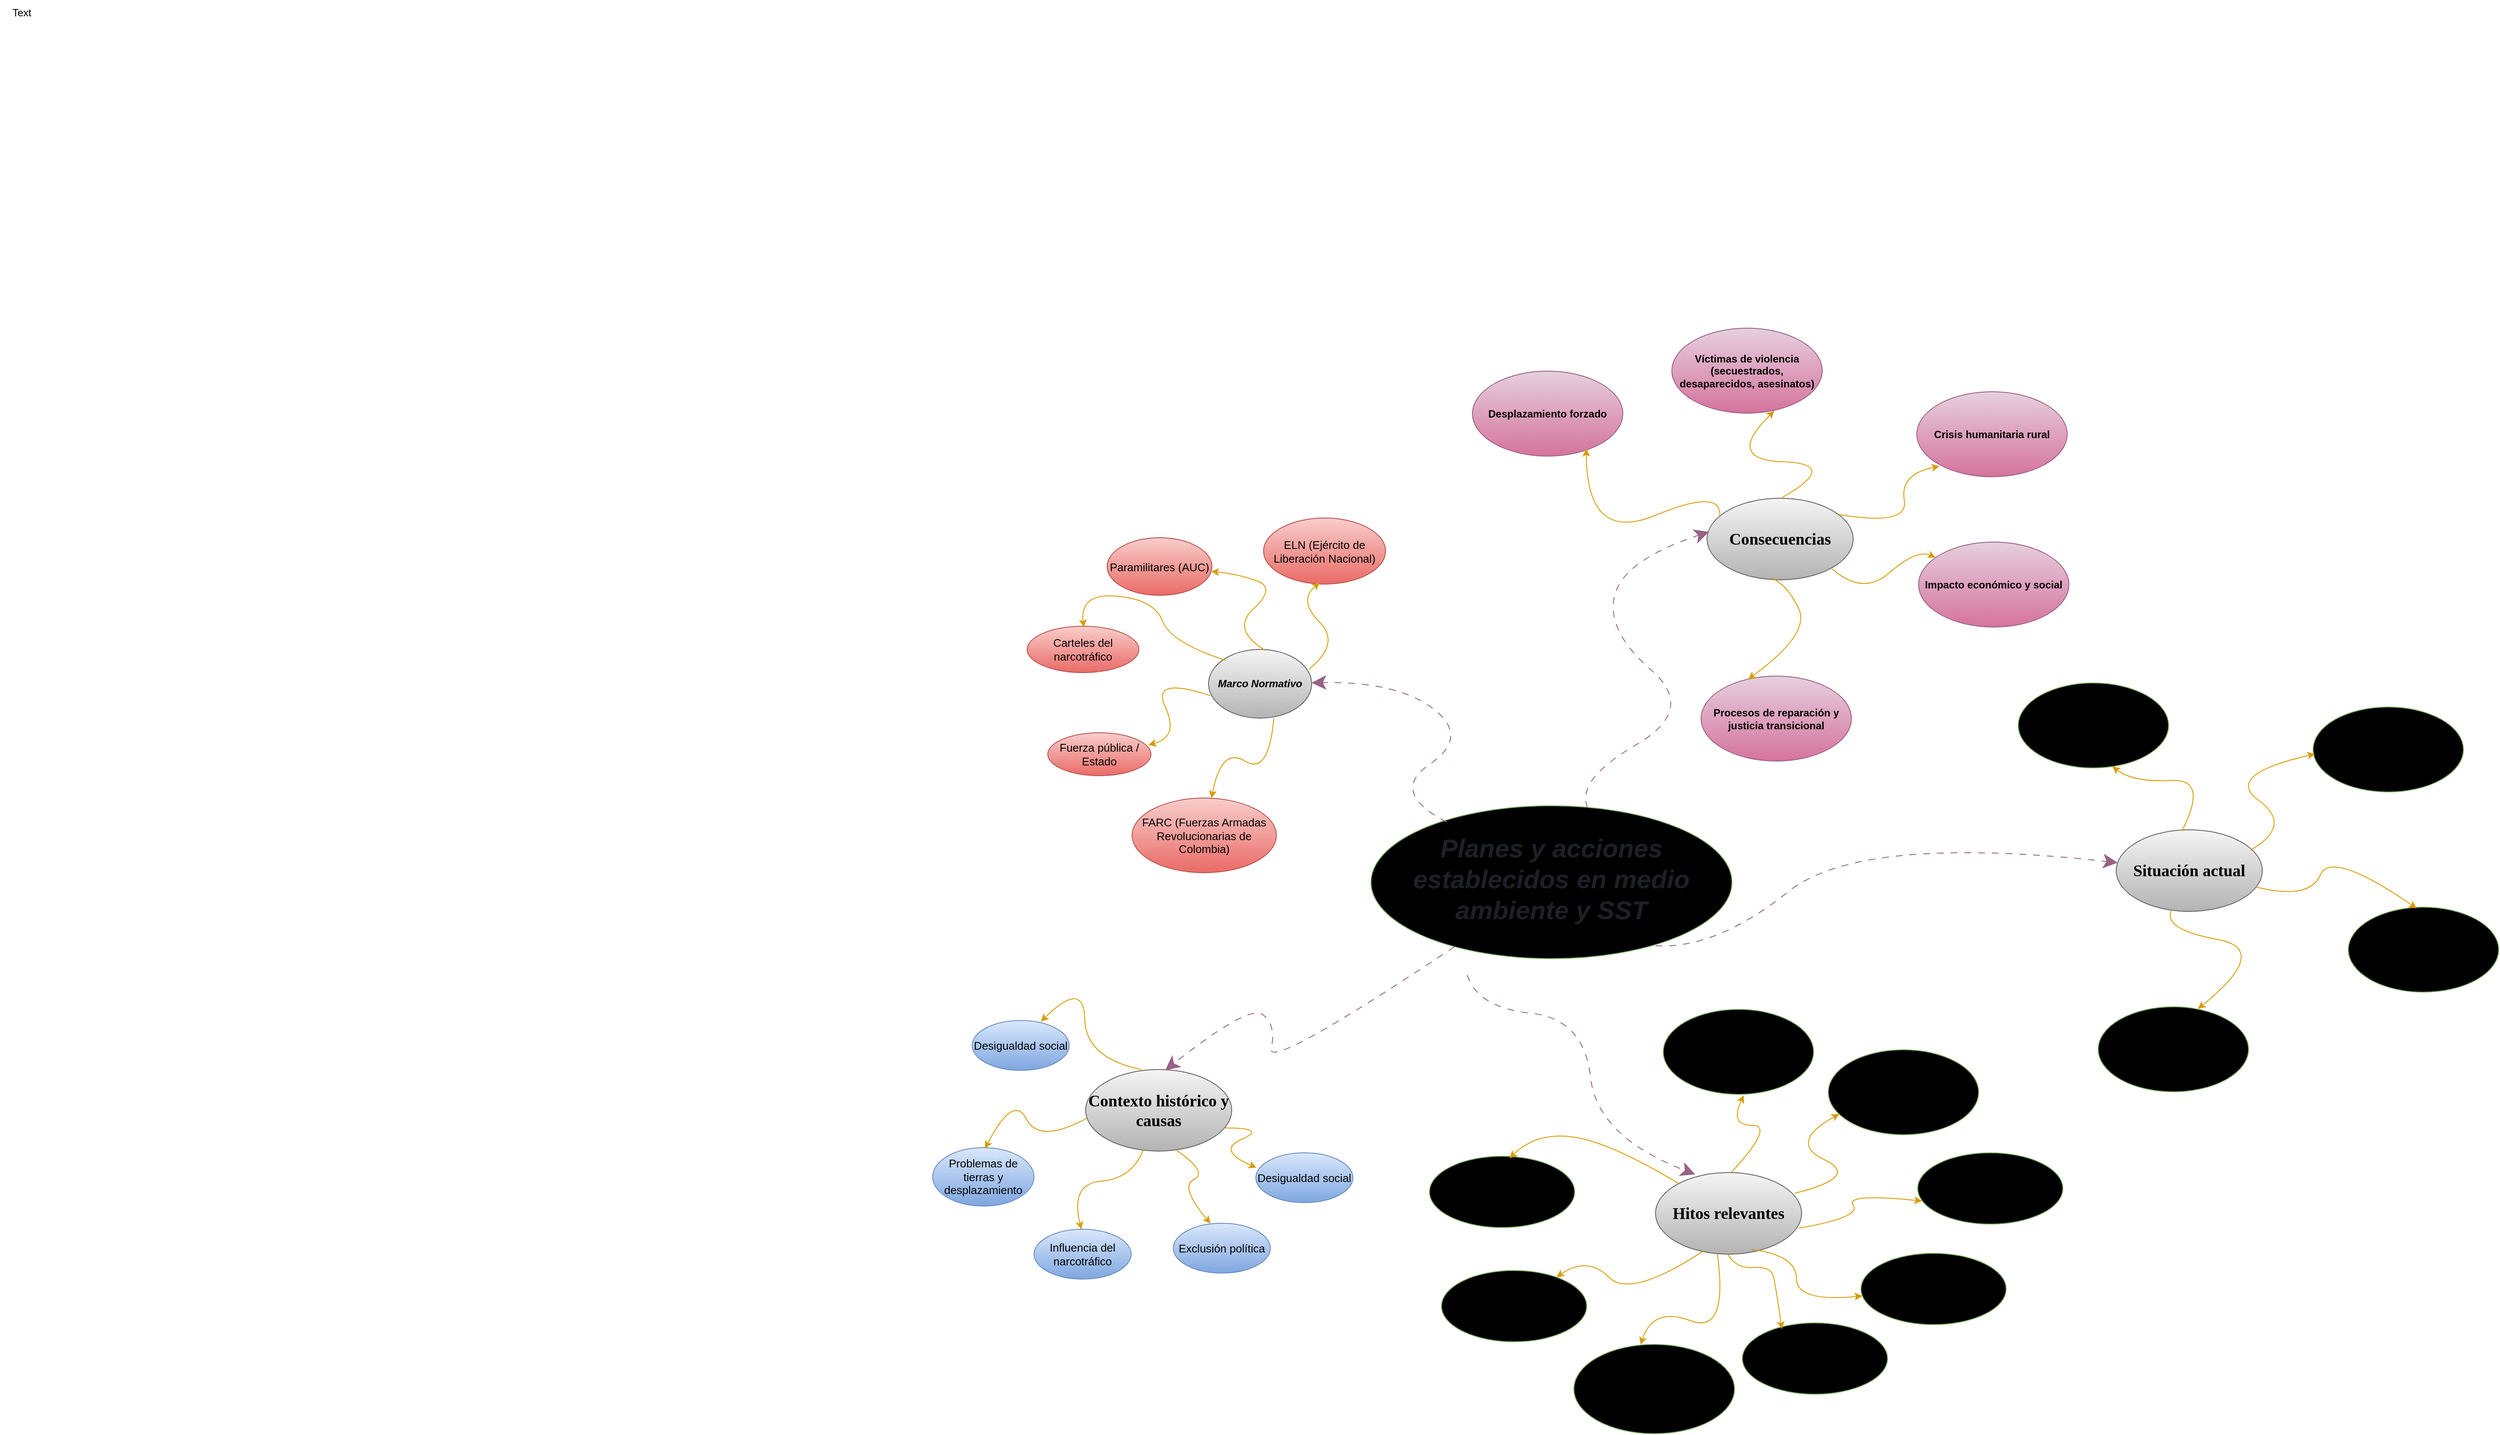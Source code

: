 <mxfile version="28.2.0">
  <diagram name="Página-1" id="9V0abgNr6W8b1tbWLRrC">
    <mxGraphModel dx="1965" dy="1160" grid="1" gridSize="10" guides="1" tooltips="1" connect="1" arrows="1" fold="1" page="1" pageScale="1" pageWidth="3000" pageHeight="1700" math="0" shadow="0">
      <root>
        <mxCell id="0" />
        <mxCell id="1" parent="0" />
        <mxCell id="u9baPHzRedg1W3_j4SZ9-1" value="Text" style="text;html=1;align=center;verticalAlign=middle;resizable=0;points=[];autosize=1;strokeColor=none;fillColor=none;" vertex="1" parent="1">
          <mxGeometry x="255" y="88" width="50" height="30" as="geometry" />
        </mxCell>
        <mxCell id="u9baPHzRedg1W3_j4SZ9-66" value="&lt;h3 style=&quot;box-sizing: border-box; scroll-behavior: smooth; margin-top: 0px; margin-bottom: 0.5rem; line-height: 1.2; font-size: 1.875rem;&quot;&gt;&lt;font face=&quot;Helvetica&quot; style=&quot;color: light-dark(rgb(29, 33, 37), rgb(255, 255, 0));&quot;&gt;&lt;i style=&quot;&quot;&gt;Planes y acciones establecidos en medio ambiente y SST&lt;/i&gt;&lt;/font&gt;&lt;/h3&gt;" style="ellipse;whiteSpace=wrap;html=1;fillColor=#d5e8d4;strokeColor=#82b366;gradientColor=light-dark(#97D077,#66FF66);align=center;" vertex="1" parent="1">
          <mxGeometry x="1850" y="1026" width="420" height="178" as="geometry" />
        </mxCell>
        <mxCell id="u9baPHzRedg1W3_j4SZ9-67" value="&lt;font face=&quot;Times New Roman&quot; style=&quot;color: light-dark(rgb(0, 0, 0), rgb(255, 255, 51)); font-size: 19px;&quot;&gt;&lt;b&gt;Contexto histórico y causas&lt;/b&gt;&lt;/font&gt;" style="ellipse;whiteSpace=wrap;html=1;fillColor=#f5f5f5;strokeColor=#666666;gradientColor=#b3b3b3;" vertex="1" parent="1">
          <mxGeometry x="1518" y="1333" width="170" height="95" as="geometry" />
        </mxCell>
        <mxCell id="u9baPHzRedg1W3_j4SZ9-68" value="&lt;font face=&quot;Helvetica&quot; style=&quot;color: light-dark(rgb(0, 0, 0), rgb(51, 255, 255));&quot;&gt;&lt;b&gt;&lt;i&gt;Marco Normativo&lt;/i&gt;&lt;/b&gt;&lt;/font&gt;" style="ellipse;whiteSpace=wrap;html=1;fillColor=#f5f5f5;strokeColor=#666666;gradientColor=#b3b3b3;" vertex="1" parent="1">
          <mxGeometry x="1661" y="844" width="120" height="80" as="geometry" />
        </mxCell>
        <mxCell id="u9baPHzRedg1W3_j4SZ9-69" value="&lt;font face=&quot;Times New Roman&quot; style=&quot;color: light-dark(rgb(0, 0, 0), rgb(255, 255, 51)); font-size: 19px;&quot;&gt;&lt;b&gt;Hitos relevantes&lt;/b&gt;&lt;/font&gt;" style="ellipse;whiteSpace=wrap;html=1;fillColor=#f5f5f5;strokeColor=#666666;gradientColor=#b3b3b3;" vertex="1" parent="1">
          <mxGeometry x="2181" y="1453" width="170" height="95" as="geometry" />
        </mxCell>
        <mxCell id="u9baPHzRedg1W3_j4SZ9-70" value="&lt;font face=&quot;Times New Roman&quot; style=&quot;color: light-dark(rgb(0, 0, 0), rgb(255, 255, 51)); font-size: 19px;&quot;&gt;&lt;b&gt;Consecuencias&lt;/b&gt;&lt;/font&gt;" style="ellipse;whiteSpace=wrap;html=1;fillColor=#f5f5f5;strokeColor=#666666;gradientColor=#b3b3b3;" vertex="1" parent="1">
          <mxGeometry x="2241" y="668" width="170" height="95" as="geometry" />
        </mxCell>
        <mxCell id="u9baPHzRedg1W3_j4SZ9-71" value="&lt;font face=&quot;Times New Roman&quot; style=&quot;color: light-dark(rgb(0, 0, 0), rgb(255, 255, 51)); font-size: 19px;&quot;&gt;&lt;b&gt;Situación actual&lt;/b&gt;&lt;/font&gt;" style="ellipse;whiteSpace=wrap;html=1;fillColor=#f5f5f5;strokeColor=#666666;gradientColor=#b3b3b3;" vertex="1" parent="1">
          <mxGeometry x="2717" y="1054" width="170" height="95" as="geometry" />
        </mxCell>
        <mxCell id="u9baPHzRedg1W3_j4SZ9-72" value="" style="curved=1;endArrow=classic;html=1;rounded=0;fillColor=#e6d0de;gradientColor=#d5739d;strokeColor=#996185;startSize=20;endSize=14;fontStyle=0;dashed=1;dashPattern=8 8;startArrow=none;startFill=0;entryX=0.013;entryY=0.412;entryDx=0;entryDy=0;entryPerimeter=0;exitX=0.6;exitY=0.013;exitDx=0;exitDy=0;exitPerimeter=0;" edge="1" parent="1" source="u9baPHzRedg1W3_j4SZ9-66" target="u9baPHzRedg1W3_j4SZ9-70">
          <mxGeometry width="50" height="50" relative="1" as="geometry">
            <mxPoint x="2063" y="1036" as="sourcePoint" />
            <mxPoint x="2097.5" y="892.11" as="targetPoint" />
            <Array as="points">
              <mxPoint x="2088" y="996" />
              <mxPoint x="2229" y="914" />
              <mxPoint x="2123" y="822" />
              <mxPoint x="2144" y="740" />
            </Array>
          </mxGeometry>
        </mxCell>
        <mxCell id="u9baPHzRedg1W3_j4SZ9-73" value="" style="curved=1;endArrow=classic;html=1;rounded=0;fillColor=#e6d0de;gradientColor=#d5739d;strokeColor=#996185;startSize=20;endSize=14;fontStyle=0;dashed=1;dashPattern=8 8;startArrow=none;startFill=0;" edge="1" parent="1" target="u9baPHzRedg1W3_j4SZ9-68">
          <mxGeometry width="50" height="50" relative="1" as="geometry">
            <mxPoint x="1937.99" y="1045" as="sourcePoint" />
            <mxPoint x="1764.999" y="870.062" as="targetPoint" />
            <Array as="points">
              <mxPoint x="1870.99" y="1010" />
              <mxPoint x="1964.99" y="946" />
              <mxPoint x="1881" y="881" />
            </Array>
          </mxGeometry>
        </mxCell>
        <mxCell id="u9baPHzRedg1W3_j4SZ9-74" value="" style="curved=1;endArrow=classic;html=1;rounded=0;fillColor=#e6d0de;gradientColor=#d5739d;strokeColor=#996185;startSize=20;endSize=14;fontStyle=0;dashed=1;dashPattern=8 8;startArrow=none;startFill=0;entryX=0.272;entryY=0.022;entryDx=0;entryDy=0;entryPerimeter=0;" edge="1" parent="1" target="u9baPHzRedg1W3_j4SZ9-69">
          <mxGeometry width="50" height="50" relative="1" as="geometry">
            <mxPoint x="1962" y="1223" as="sourcePoint" />
            <mxPoint x="1994" y="1365" as="targetPoint" />
            <Array as="points">
              <mxPoint x="1974" y="1261" />
              <mxPoint x="2098" y="1274" />
              <mxPoint x="2113" y="1411" />
            </Array>
          </mxGeometry>
        </mxCell>
        <mxCell id="u9baPHzRedg1W3_j4SZ9-75" value="" style="curved=1;endArrow=classic;html=1;rounded=0;fillColor=#e6d0de;gradientColor=#d5739d;strokeColor=#996185;startSize=20;endSize=14;fontStyle=0;dashed=1;dashPattern=8 8;startArrow=none;startFill=0;" edge="1" parent="1" target="u9baPHzRedg1W3_j4SZ9-71">
          <mxGeometry width="50" height="50" relative="1" as="geometry">
            <mxPoint x="2181" y="1189" as="sourcePoint" />
            <mxPoint x="2210" y="1333" as="targetPoint" />
            <Array as="points">
              <mxPoint x="2252" y="1193" />
              <mxPoint x="2419" y="1059" />
            </Array>
          </mxGeometry>
        </mxCell>
        <mxCell id="u9baPHzRedg1W3_j4SZ9-76" value="" style="curved=1;endArrow=classic;html=1;rounded=0;fillColor=#e6d0de;gradientColor=#d5739d;strokeColor=#996185;startSize=20;endSize=14;fontStyle=0;dashed=1;dashPattern=8 8;startArrow=none;startFill=0;entryX=0.545;entryY=0.009;entryDx=0;entryDy=0;entryPerimeter=0;" edge="1" parent="1" source="u9baPHzRedg1W3_j4SZ9-66" target="u9baPHzRedg1W3_j4SZ9-67">
          <mxGeometry width="50" height="50" relative="1" as="geometry">
            <mxPoint x="1825.076" y="1297.543" as="sourcePoint" />
            <mxPoint x="1625" y="1322" as="targetPoint" />
            <Array as="points">
              <mxPoint x="1728" y="1336" />
              <mxPoint x="1740" y="1281" />
              <mxPoint x="1708" y="1257" />
            </Array>
          </mxGeometry>
        </mxCell>
        <mxCell id="u9baPHzRedg1W3_j4SZ9-77" value="&lt;font style=&quot;color: light-dark(rgb(0, 0, 0), rgb(51, 255, 255)); font-size: 13px;&quot;&gt;Desigualdad social&lt;/font&gt;" style="ellipse;whiteSpace=wrap;html=1;fillColor=#dae8fc;strokeColor=#6c8ebf;gradientColor=#7ea6e0;" vertex="1" parent="1">
          <mxGeometry x="1386" y="1276" width="113" height="58" as="geometry" />
        </mxCell>
        <mxCell id="u9baPHzRedg1W3_j4SZ9-78" value="&lt;font style=&quot;color: light-dark(rgb(0, 0, 0), rgb(51, 255, 255)); font-size: 13px;&quot;&gt;Problemas de tierras y desplazamiento&lt;/font&gt;" style="ellipse;whiteSpace=wrap;html=1;fillColor=#dae8fc;strokeColor=#6c8ebf;gradientColor=#7ea6e0;" vertex="1" parent="1">
          <mxGeometry x="1340" y="1424" width="118" height="68" as="geometry" />
        </mxCell>
        <mxCell id="u9baPHzRedg1W3_j4SZ9-79" value="&lt;font style=&quot;color: light-dark(rgb(0, 0, 0), rgb(51, 255, 255)); font-size: 13px;&quot;&gt;Desigualdad social&lt;/font&gt;" style="ellipse;whiteSpace=wrap;html=1;fillColor=#dae8fc;strokeColor=#6c8ebf;gradientColor=#7ea6e0;" vertex="1" parent="1">
          <mxGeometry x="1716" y="1430" width="113" height="58" as="geometry" />
        </mxCell>
        <mxCell id="u9baPHzRedg1W3_j4SZ9-80" value="&lt;font style=&quot;color: light-dark(rgb(0, 0, 0), rgb(51, 255, 255)); font-size: 13px;&quot;&gt;Influencia del narcotráfico&lt;/font&gt;" style="ellipse;whiteSpace=wrap;html=1;fillColor=#dae8fc;strokeColor=#6c8ebf;gradientColor=#7ea6e0;" vertex="1" parent="1">
          <mxGeometry x="1458" y="1519" width="113" height="58" as="geometry" />
        </mxCell>
        <mxCell id="u9baPHzRedg1W3_j4SZ9-81" value="&lt;font style=&quot;color: light-dark(rgb(0, 0, 0), rgb(51, 255, 255)); font-size: 13px;&quot;&gt;Exclusión política&lt;/font&gt;" style="ellipse;whiteSpace=wrap;html=1;fillColor=#dae8fc;strokeColor=#6c8ebf;gradientColor=#7ea6e0;" vertex="1" parent="1">
          <mxGeometry x="1620" y="1512" width="113" height="58" as="geometry" />
        </mxCell>
        <mxCell id="u9baPHzRedg1W3_j4SZ9-82" value="&lt;font style=&quot;color: light-dark(rgb(0, 0, 0), rgb(51, 255, 255)); font-size: 13px;&quot;&gt;FARC (Fuerzas Armadas Revolucionarias de Colombia)&lt;/font&gt;" style="ellipse;whiteSpace=wrap;html=1;fillColor=#f8cecc;strokeColor=light-dark(#B85450,#66FFFF);gradientColor=#ea6b66;" vertex="1" parent="1">
          <mxGeometry x="1572" y="1017" width="168" height="87" as="geometry" />
        </mxCell>
        <mxCell id="u9baPHzRedg1W3_j4SZ9-83" value="&lt;font style=&quot;color: light-dark(rgb(0, 0, 0), rgb(51, 255, 255)); font-size: 13px;&quot;&gt;ELN (Ejército de Liberación Nacional)&lt;/font&gt;" style="ellipse;whiteSpace=wrap;html=1;fillColor=#f8cecc;strokeColor=light-dark(#B85450,#33FFFF);gradientColor=#ea6b66;" vertex="1" parent="1">
          <mxGeometry x="1725" y="691" width="142" height="77" as="geometry" />
        </mxCell>
        <mxCell id="u9baPHzRedg1W3_j4SZ9-84" value="&lt;font style=&quot;color: light-dark(rgb(0, 0, 0), rgb(51, 255, 255)); font-size: 13px;&quot;&gt;Paramilitares (AUC)&lt;/font&gt;" style="ellipse;whiteSpace=wrap;html=1;fillColor=#f8cecc;strokeColor=light-dark(#B85450,#66FFFF);gradientColor=#ea6b66;" vertex="1" parent="1">
          <mxGeometry x="1543" y="714" width="122" height="67" as="geometry" />
        </mxCell>
        <mxCell id="u9baPHzRedg1W3_j4SZ9-85" value="&lt;font style=&quot;color: light-dark(rgb(0, 0, 0), rgb(51, 255, 255)); font-size: 13px;&quot;&gt;Carteles del narcotráfico&lt;/font&gt;" style="ellipse;whiteSpace=wrap;html=1;fillColor=#f8cecc;strokeColor=light-dark(#B85450,#66FFFF);gradientColor=#ea6b66;" vertex="1" parent="1">
          <mxGeometry x="1450" y="817" width="130" height="54" as="geometry" />
        </mxCell>
        <mxCell id="u9baPHzRedg1W3_j4SZ9-86" value="&lt;font style=&quot;color: light-dark(rgb(0, 0, 0), rgb(51, 255, 255)); font-size: 13px;&quot;&gt;Fuerza pública / Estado&lt;/font&gt;" style="ellipse;whiteSpace=wrap;html=1;fillColor=#f8cecc;strokeColor=light-dark(#B85450,#66FFFF);gradientColor=#ea6b66;" vertex="1" parent="1">
          <mxGeometry x="1474" y="941" width="120" height="50" as="geometry" />
        </mxCell>
        <mxCell id="u9baPHzRedg1W3_j4SZ9-87" value="&lt;font style=&quot;color: light-dark(rgb(0, 0, 0), rgb(51, 255, 255)); font-size: 13px;&quot;&gt;1982: Inicio de diálogos de paz con FARC (Betancur)&lt;/font&gt;" style="ellipse;whiteSpace=wrap;html=1;fillColor=#d5e8d4;strokeColor=#82b366;gradientColor=light-dark(#97D077,#295A52);" vertex="1" parent="1">
          <mxGeometry x="1918" y="1434" width="169" height="83" as="geometry" />
        </mxCell>
        <mxCell id="u9baPHzRedg1W3_j4SZ9-88" value="&lt;font style=&quot;color: light-dark(rgb(0, 0, 0), rgb(51, 255, 255)); font-size: 13px;&quot;&gt;1984: Acuerdo de cese al fuego con FARC (La Uribe)&lt;/font&gt;" style="ellipse;whiteSpace=wrap;html=1;fillColor=#d5e8d4;strokeColor=#82b366;gradientColor=light-dark(#97D077,#295A52);" vertex="1" parent="1">
          <mxGeometry x="1932" y="1567" width="169" height="83" as="geometry" />
        </mxCell>
        <mxCell id="u9baPHzRedg1W3_j4SZ9-89" value="&lt;font style=&quot;color: light-dark(rgb(0, 0, 0), rgb(51, 255, 255)); font-size: 13px;&quot;&gt;1991: Nueva Constitución — apertura política, desmovilización M-19&lt;/font&gt;" style="ellipse;whiteSpace=wrap;html=1;fillColor=#d5e8d4;strokeColor=#82b366;gradientColor=light-dark(#97D077,#295A52);" vertex="1" parent="1">
          <mxGeometry x="2086" y="1653" width="187" height="104" as="geometry" />
        </mxCell>
        <mxCell id="u9baPHzRedg1W3_j4SZ9-90" value="&lt;font style=&quot;color: light-dark(rgb(0, 0, 0), rgb(51, 255, 255)); font-size: 13px;&quot;&gt;1997-2006: Auge paramilitar (AUC)&lt;/font&gt;" style="ellipse;whiteSpace=wrap;html=1;fillColor=#d5e8d4;strokeColor=#82b366;gradientColor=light-dark(#97D077,#295A52);" vertex="1" parent="1">
          <mxGeometry x="2282" y="1628" width="169" height="83" as="geometry" />
        </mxCell>
        <mxCell id="u9baPHzRedg1W3_j4SZ9-91" value="&lt;font style=&quot;color: light-dark(rgb(0, 0, 0), rgb(51, 255, 255)); font-size: 13px;&quot;&gt;2002-2010: Política de Seguridad Democrática (Uribe)&lt;/font&gt;" style="ellipse;whiteSpace=wrap;html=1;fillColor=#d5e8d4;strokeColor=#82b366;gradientColor=light-dark(#97D077,#295A52);" vertex="1" parent="1">
          <mxGeometry x="2420" y="1547" width="169" height="83" as="geometry" />
        </mxCell>
        <mxCell id="u9baPHzRedg1W3_j4SZ9-92" value="&lt;font style=&quot;color: light-dark(rgb(0, 0, 0), rgb(51, 255, 255)); font-size: 13px;&quot;&gt;2012-2016: Proceso de paz con FARC (La Habana)&lt;/font&gt;" style="ellipse;whiteSpace=wrap;html=1;fillColor=#d5e8d4;strokeColor=#82b366;gradientColor=light-dark(#97D077,#295A52);" vertex="1" parent="1">
          <mxGeometry x="2486" y="1430" width="169" height="83" as="geometry" />
        </mxCell>
        <mxCell id="u9baPHzRedg1W3_j4SZ9-93" value="&lt;font style=&quot;color: light-dark(rgb(0, 0, 0), rgb(51, 255, 255)); font-size: 13px;&quot;&gt;2016: Firma del Acuerdo de Paz con FARC &lt;br&gt;(Juan Manuel Santos)&lt;/font&gt;" style="ellipse;whiteSpace=wrap;html=1;fillColor=#d5e8d4;strokeColor=#82b366;gradientColor=light-dark(#97D077,#295A52);" vertex="1" parent="1">
          <mxGeometry x="2382" y="1310" width="175" height="99" as="geometry" />
        </mxCell>
        <mxCell id="u9baPHzRedg1W3_j4SZ9-94" value="&lt;font style=&quot;color: light-dark(rgb(0, 0, 0), rgb(51, 255, 255));&quot;&gt;2019-presente: Disidencias y ELN continúan con presencia armada&lt;/font&gt;" style="ellipse;whiteSpace=wrap;html=1;fillColor=#d5e8d4;strokeColor=#82b366;gradientColor=light-dark(#97D077,#295A52);" vertex="1" parent="1">
          <mxGeometry x="2190" y="1263" width="175" height="99" as="geometry" />
        </mxCell>
        <mxCell id="u9baPHzRedg1W3_j4SZ9-95" value="&lt;font style=&quot;color: light-dark(rgb(0, 0, 0), rgb(0, 255, 0));&quot;&gt;&lt;b style=&quot;&quot;&gt;Desplazamiento forzado&lt;/b&gt;&lt;/font&gt;" style="ellipse;whiteSpace=wrap;html=1;fillColor=#e6d0de;strokeColor=#996185;gradientColor=#d5739d;" vertex="1" parent="1">
          <mxGeometry x="1968" y="520" width="175" height="99" as="geometry" />
        </mxCell>
        <mxCell id="u9baPHzRedg1W3_j4SZ9-96" value="&lt;font style=&quot;color: light-dark(rgb(0, 0, 0), rgb(0, 255, 0));&quot;&gt;&lt;b style=&quot;&quot;&gt;Víctimas de violencia (secuestrados, desaparecidos, asesinatos)&lt;/b&gt;&lt;/font&gt;" style="ellipse;whiteSpace=wrap;html=1;fillColor=#e6d0de;strokeColor=#996185;gradientColor=#d5739d;" vertex="1" parent="1">
          <mxGeometry x="2200" y="470" width="175" height="99" as="geometry" />
        </mxCell>
        <mxCell id="u9baPHzRedg1W3_j4SZ9-97" value="&lt;font style=&quot;color: light-dark(rgb(0, 0, 0), rgb(0, 255, 0));&quot;&gt;&lt;b style=&quot;&quot;&gt;Crisis humanitaria rural&lt;/b&gt;&lt;/font&gt;" style="ellipse;whiteSpace=wrap;html=1;fillColor=#e6d0de;strokeColor=#996185;gradientColor=#d5739d;" vertex="1" parent="1">
          <mxGeometry x="2485" y="544" width="175" height="99" as="geometry" />
        </mxCell>
        <mxCell id="u9baPHzRedg1W3_j4SZ9-98" value="&lt;font style=&quot;color: light-dark(rgb(0, 0, 0), rgb(0, 255, 0));&quot;&gt;&lt;b style=&quot;&quot;&gt;Impacto económico y social&lt;/b&gt;&lt;/font&gt;" style="ellipse;whiteSpace=wrap;html=1;fillColor=#e6d0de;strokeColor=#996185;gradientColor=#d5739d;" vertex="1" parent="1">
          <mxGeometry x="2487" y="719" width="175" height="99" as="geometry" />
        </mxCell>
        <mxCell id="u9baPHzRedg1W3_j4SZ9-99" value="&lt;font style=&quot;color: light-dark(rgb(0, 0, 0), rgb(0, 255, 0));&quot;&gt;&lt;b style=&quot;&quot;&gt;Procesos de reparación y justicia transicional&lt;/b&gt;&lt;/font&gt;" style="ellipse;whiteSpace=wrap;html=1;fillColor=#e6d0de;strokeColor=#996185;gradientColor=#d5739d;" vertex="1" parent="1">
          <mxGeometry x="2234" y="875" width="175" height="99" as="geometry" />
        </mxCell>
        <mxCell id="u9baPHzRedg1W3_j4SZ9-100" value="" style="curved=1;endArrow=classic;html=1;rounded=0;entryX=0.006;entryY=0.299;entryDx=0;entryDy=0;entryPerimeter=0;fillColor=#ffcd28;gradientColor=#ffa500;strokeColor=#d79b00;" edge="1" parent="1" target="u9baPHzRedg1W3_j4SZ9-79">
          <mxGeometry width="50" height="50" relative="1" as="geometry">
            <mxPoint x="1680" y="1401" as="sourcePoint" />
            <mxPoint x="1730" y="1351" as="targetPoint" />
            <Array as="points">
              <mxPoint x="1730" y="1401" />
              <mxPoint x="1670" y="1427" />
            </Array>
          </mxGeometry>
        </mxCell>
        <mxCell id="u9baPHzRedg1W3_j4SZ9-101" value="" style="curved=1;endArrow=classic;html=1;rounded=0;entryX=0.383;entryY=0.007;entryDx=0;entryDy=0;entryPerimeter=0;fillColor=#ffcd28;gradientColor=#ffa500;strokeColor=#d79b00;exitX=0.623;exitY=0.99;exitDx=0;exitDy=0;exitPerimeter=0;" edge="1" parent="1" source="u9baPHzRedg1W3_j4SZ9-67" target="u9baPHzRedg1W3_j4SZ9-81">
          <mxGeometry width="50" height="50" relative="1" as="geometry">
            <mxPoint x="1619" y="1431" as="sourcePoint" />
            <mxPoint x="1656" y="1477" as="targetPoint" />
            <Array as="points">
              <mxPoint x="1661" y="1453" />
              <mxPoint x="1627" y="1469" />
            </Array>
          </mxGeometry>
        </mxCell>
        <mxCell id="u9baPHzRedg1W3_j4SZ9-102" value="" style="curved=1;endArrow=classic;html=1;rounded=0;entryX=0.487;entryY=0;entryDx=0;entryDy=0;entryPerimeter=0;fillColor=#ffcd28;gradientColor=#ffa500;strokeColor=#d79b00;" edge="1" parent="1" source="u9baPHzRedg1W3_j4SZ9-67" target="u9baPHzRedg1W3_j4SZ9-80">
          <mxGeometry width="50" height="50" relative="1" as="geometry">
            <mxPoint x="1482" y="1432" as="sourcePoint" />
            <mxPoint x="1521" y="1517" as="targetPoint" />
            <Array as="points">
              <mxPoint x="1572" y="1460" />
              <mxPoint x="1500" y="1466" />
            </Array>
          </mxGeometry>
        </mxCell>
        <mxCell id="u9baPHzRedg1W3_j4SZ9-103" value="" style="curved=1;endArrow=classic;html=1;rounded=0;entryX=0.517;entryY=0.015;entryDx=0;entryDy=0;entryPerimeter=0;fillColor=#ffcd28;gradientColor=#ffa500;strokeColor=#d79b00;exitX=0.008;exitY=0.597;exitDx=0;exitDy=0;exitPerimeter=0;" edge="1" parent="1" source="u9baPHzRedg1W3_j4SZ9-67" target="u9baPHzRedg1W3_j4SZ9-78">
          <mxGeometry width="50" height="50" relative="1" as="geometry">
            <mxPoint x="1488" y="1333" as="sourcePoint" />
            <mxPoint x="1416" y="1425" as="targetPoint" />
            <Array as="points">
              <mxPoint x="1464" y="1420" />
              <mxPoint x="1434" y="1361" />
            </Array>
          </mxGeometry>
        </mxCell>
        <mxCell id="u9baPHzRedg1W3_j4SZ9-104" value="" style="curved=1;endArrow=classic;html=1;rounded=0;entryX=0.708;entryY=0.021;entryDx=0;entryDy=0;entryPerimeter=0;fillColor=#ffcd28;gradientColor=#ffa500;strokeColor=#d79b00;exitX=0.382;exitY=0;exitDx=0;exitDy=0;exitPerimeter=0;" edge="1" parent="1" source="u9baPHzRedg1W3_j4SZ9-67" target="u9baPHzRedg1W3_j4SZ9-77">
          <mxGeometry width="50" height="50" relative="1" as="geometry">
            <mxPoint x="1570" y="1238" as="sourcePoint" />
            <mxPoint x="1452" y="1273" as="targetPoint" />
            <Array as="points">
              <mxPoint x="1518" y="1320" />
              <mxPoint x="1516" y="1228" />
            </Array>
          </mxGeometry>
        </mxCell>
        <mxCell id="u9baPHzRedg1W3_j4SZ9-105" value="" style="curved=1;endArrow=classic;html=1;rounded=0;fillColor=#ffcd28;gradientColor=#ffa500;strokeColor=#d79b00;entryX=0.536;entryY=1.011;entryDx=0;entryDy=0;entryPerimeter=0;exitX=0.518;exitY=0;exitDx=0;exitDy=0;exitPerimeter=0;" edge="1" parent="1" source="u9baPHzRedg1W3_j4SZ9-69" target="u9baPHzRedg1W3_j4SZ9-94">
          <mxGeometry width="50" height="50" relative="1" as="geometry">
            <mxPoint x="2267" y="1448" as="sourcePoint" />
            <mxPoint x="2317" y="1398" as="targetPoint" />
            <Array as="points">
              <mxPoint x="2320" y="1398" />
              <mxPoint x="2267" y="1398" />
            </Array>
          </mxGeometry>
        </mxCell>
        <mxCell id="u9baPHzRedg1W3_j4SZ9-106" value="" style="curved=1;endArrow=classic;html=1;rounded=0;fillColor=#ffcd28;gradientColor=#ffa500;strokeColor=#d79b00;entryX=0.073;entryY=0.756;entryDx=0;entryDy=0;entryPerimeter=0;exitX=0.954;exitY=0.253;exitDx=0;exitDy=0;exitPerimeter=0;" edge="1" parent="1" source="u9baPHzRedg1W3_j4SZ9-69" target="u9baPHzRedg1W3_j4SZ9-93">
          <mxGeometry width="50" height="50" relative="1" as="geometry">
            <mxPoint x="2337" y="1473" as="sourcePoint" />
            <mxPoint x="2352" y="1383" as="targetPoint" />
            <Array as="points">
              <mxPoint x="2420" y="1458" />
              <mxPoint x="2335" y="1418" />
            </Array>
          </mxGeometry>
        </mxCell>
        <mxCell id="u9baPHzRedg1W3_j4SZ9-107" value="" style="curved=1;endArrow=classic;html=1;rounded=0;fillColor=#ffcd28;gradientColor=#ffa500;strokeColor=#d79b00;entryX=0.03;entryY=0.676;entryDx=0;entryDy=0;entryPerimeter=0;exitX=0.983;exitY=0.68;exitDx=0;exitDy=0;exitPerimeter=0;" edge="1" parent="1" source="u9baPHzRedg1W3_j4SZ9-69" target="u9baPHzRedg1W3_j4SZ9-92">
          <mxGeometry width="50" height="50" relative="1" as="geometry">
            <mxPoint x="2344" y="1524" as="sourcePoint" />
            <mxPoint x="2396" y="1432" as="targetPoint" />
            <Array as="points">
              <mxPoint x="2421" y="1505" />
              <mxPoint x="2401" y="1477" />
            </Array>
          </mxGeometry>
        </mxCell>
        <mxCell id="u9baPHzRedg1W3_j4SZ9-108" value="" style="curved=1;endArrow=classic;html=1;rounded=0;fillColor=#ffcd28;gradientColor=#ffa500;strokeColor=#d79b00;exitX=0.658;exitY=0.942;exitDx=0;exitDy=0;exitPerimeter=0;" edge="1" parent="1" source="u9baPHzRedg1W3_j4SZ9-69" target="u9baPHzRedg1W3_j4SZ9-91">
          <mxGeometry width="50" height="50" relative="1" as="geometry">
            <mxPoint x="2272" y="1562" as="sourcePoint" />
            <mxPoint x="2415" y="1530" as="targetPoint" />
            <Array as="points">
              <mxPoint x="2345" y="1549" />
              <mxPoint x="2345" y="1604" />
            </Array>
          </mxGeometry>
        </mxCell>
        <mxCell id="u9baPHzRedg1W3_j4SZ9-109" value="" style="curved=1;endArrow=classic;html=1;rounded=0;fillColor=#ffcd28;gradientColor=#ffa500;strokeColor=#d79b00;exitX=0.491;exitY=0.986;exitDx=0;exitDy=0;exitPerimeter=0;entryX=0.272;entryY=0.087;entryDx=0;entryDy=0;entryPerimeter=0;" edge="1" parent="1" source="u9baPHzRedg1W3_j4SZ9-69" target="u9baPHzRedg1W3_j4SZ9-90">
          <mxGeometry width="50" height="50" relative="1" as="geometry">
            <mxPoint x="2190" y="1555" as="sourcePoint" />
            <mxPoint x="2319" y="1610" as="targetPoint" />
            <Array as="points">
              <mxPoint x="2274" y="1565" />
              <mxPoint x="2315" y="1562" />
              <mxPoint x="2321" y="1585" />
            </Array>
          </mxGeometry>
        </mxCell>
        <mxCell id="u9baPHzRedg1W3_j4SZ9-110" value="" style="curved=1;endArrow=classic;html=1;rounded=0;fillColor=#ffcd28;gradientColor=#ffa500;strokeColor=#d79b00;exitX=0.327;exitY=0.961;exitDx=0;exitDy=0;exitPerimeter=0;" edge="1" parent="1" source="u9baPHzRedg1W3_j4SZ9-69" target="u9baPHzRedg1W3_j4SZ9-88">
          <mxGeometry width="50" height="50" relative="1" as="geometry">
            <mxPoint x="2102" y="1600" as="sourcePoint" />
            <mxPoint x="2152" y="1550" as="targetPoint" />
            <Array as="points">
              <mxPoint x="2152" y="1600" />
              <mxPoint x="2102" y="1550" />
            </Array>
          </mxGeometry>
        </mxCell>
        <mxCell id="u9baPHzRedg1W3_j4SZ9-111" value="" style="curved=1;endArrow=classic;html=1;rounded=0;fillColor=#ffcd28;gradientColor=#ffa500;strokeColor=#d79b00;exitX=0.423;exitY=0.993;exitDx=0;exitDy=0;exitPerimeter=0;entryX=0.416;entryY=0.003;entryDx=0;entryDy=0;entryPerimeter=0;" edge="1" parent="1" source="u9baPHzRedg1W3_j4SZ9-69" target="u9baPHzRedg1W3_j4SZ9-89">
          <mxGeometry width="50" height="50" relative="1" as="geometry">
            <mxPoint x="2313" y="1603" as="sourcePoint" />
            <mxPoint x="2142" y="1634" as="targetPoint" />
            <Array as="points">
              <mxPoint x="2266" y="1642" />
              <mxPoint x="2178" y="1609" />
            </Array>
          </mxGeometry>
        </mxCell>
        <mxCell id="u9baPHzRedg1W3_j4SZ9-112" value="" style="curved=1;endArrow=classic;html=1;rounded=0;fillColor=#ffcd28;gradientColor=#ffa500;strokeColor=#d79b00;entryX=0.551;entryY=0.029;entryDx=0;entryDy=0;entryPerimeter=0;" edge="1" parent="1" source="u9baPHzRedg1W3_j4SZ9-69" target="u9baPHzRedg1W3_j4SZ9-87">
          <mxGeometry width="50" height="50" relative="1" as="geometry">
            <mxPoint x="2177" y="1400" as="sourcePoint" />
            <mxPoint x="2006" y="1431" as="targetPoint" />
            <Array as="points">
              <mxPoint x="2127" y="1417" />
              <mxPoint x="2042" y="1406" />
            </Array>
          </mxGeometry>
        </mxCell>
        <mxCell id="u9baPHzRedg1W3_j4SZ9-113" value="" style="curved=1;endArrow=classic;html=1;rounded=0;fillColor=#ffcd28;gradientColor=#ffa500;strokeColor=#d79b00;entryX=0.461;entryY=0.975;entryDx=0;entryDy=0;entryPerimeter=0;exitX=0.975;exitY=0.287;exitDx=0;exitDy=0;exitPerimeter=0;" edge="1" parent="1" source="u9baPHzRedg1W3_j4SZ9-68" target="u9baPHzRedg1W3_j4SZ9-83">
          <mxGeometry width="50" height="50" relative="1" as="geometry">
            <mxPoint x="1765" y="837" as="sourcePoint" />
            <mxPoint x="1815" y="787" as="targetPoint" />
            <Array as="points">
              <mxPoint x="1815" y="837" />
              <mxPoint x="1765" y="787" />
            </Array>
          </mxGeometry>
        </mxCell>
        <mxCell id="u9baPHzRedg1W3_j4SZ9-114" value="" style="curved=1;endArrow=classic;html=1;rounded=0;fillColor=#ffcd28;gradientColor=#ffa500;strokeColor=#d79b00;exitX=0.633;exitY=1.002;exitDx=0;exitDy=0;exitPerimeter=0;" edge="1" parent="1" source="u9baPHzRedg1W3_j4SZ9-68" target="u9baPHzRedg1W3_j4SZ9-82">
          <mxGeometry width="50" height="50" relative="1" as="geometry">
            <mxPoint x="1707" y="902" as="sourcePoint" />
            <mxPoint x="1738" y="831" as="targetPoint" />
            <Array as="points">
              <mxPoint x="1731" y="991" />
              <mxPoint x="1676" y="957" />
            </Array>
          </mxGeometry>
        </mxCell>
        <mxCell id="u9baPHzRedg1W3_j4SZ9-115" value="" style="curved=1;endArrow=classic;html=1;rounded=0;fillColor=#ffcd28;gradientColor=#ffa500;strokeColor=#d79b00;exitX=0.02;exitY=0.674;exitDx=0;exitDy=0;exitPerimeter=0;entryX=0.976;entryY=0.284;entryDx=0;entryDy=0;entryPerimeter=0;" edge="1" parent="1" source="u9baPHzRedg1W3_j4SZ9-68" target="u9baPHzRedg1W3_j4SZ9-86">
          <mxGeometry width="50" height="50" relative="1" as="geometry">
            <mxPoint x="1590" y="819" as="sourcePoint" />
            <mxPoint x="1546" y="943" as="targetPoint" />
            <Array as="points">
              <mxPoint x="1594" y="875" />
              <mxPoint x="1627" y="946" />
            </Array>
          </mxGeometry>
        </mxCell>
        <mxCell id="u9baPHzRedg1W3_j4SZ9-116" value="" style="curved=1;endArrow=classic;html=1;rounded=0;exitX=0.166;exitY=0.159;exitDx=0;exitDy=0;exitPerimeter=0;entryX=0.507;entryY=0.022;entryDx=0;entryDy=0;entryPerimeter=0;fillColor=#ffcd28;gradientColor=#ffa500;strokeColor=#d79b00;" edge="1" parent="1" source="u9baPHzRedg1W3_j4SZ9-68" target="u9baPHzRedg1W3_j4SZ9-85">
          <mxGeometry width="50" height="50" relative="1" as="geometry">
            <mxPoint x="1651" y="826" as="sourcePoint" />
            <mxPoint x="1553" y="787" as="targetPoint" />
            <Array as="points">
              <mxPoint x="1617" y="836" />
              <mxPoint x="1598" y="786" />
              <mxPoint x="1511" y="778" />
            </Array>
          </mxGeometry>
        </mxCell>
        <mxCell id="u9baPHzRedg1W3_j4SZ9-117" value="" style="curved=1;endArrow=classic;html=1;rounded=0;fillColor=#ffcd28;gradientColor=#ffa500;strokeColor=#d79b00;exitX=0.55;exitY=0.013;exitDx=0;exitDy=0;exitPerimeter=0;" edge="1" parent="1" source="u9baPHzRedg1W3_j4SZ9-68" target="u9baPHzRedg1W3_j4SZ9-84">
          <mxGeometry width="50" height="50" relative="1" as="geometry">
            <mxPoint x="1724" y="815" as="sourcePoint" />
            <mxPoint x="1774" y="765" as="targetPoint" />
            <Array as="points">
              <mxPoint x="1687" y="821" />
              <mxPoint x="1740" y="772" />
              <mxPoint x="1694" y="756" />
            </Array>
          </mxGeometry>
        </mxCell>
        <mxCell id="u9baPHzRedg1W3_j4SZ9-118" value="" style="curved=1;endArrow=classic;html=1;rounded=0;fillColor=#ffcd28;gradientColor=#ffa500;strokeColor=#d79b00;exitX=0.086;exitY=0.23;exitDx=0;exitDy=0;exitPerimeter=0;entryX=0.757;entryY=0.913;entryDx=0;entryDy=0;entryPerimeter=0;" edge="1" parent="1" source="u9baPHzRedg1W3_j4SZ9-70" target="u9baPHzRedg1W3_j4SZ9-95">
          <mxGeometry width="50" height="50" relative="1" as="geometry">
            <mxPoint x="2315" y="696" as="sourcePoint" />
            <mxPoint x="2240" y="582" as="targetPoint" />
            <Array as="points">
              <mxPoint x="2260" y="655" />
              <mxPoint x="2101" y="721" />
            </Array>
          </mxGeometry>
        </mxCell>
        <mxCell id="u9baPHzRedg1W3_j4SZ9-119" value="" style="curved=1;endArrow=classic;html=1;rounded=0;fillColor=#ffcd28;gradientColor=#ffa500;strokeColor=#d79b00;entryX=0.681;entryY=0.974;entryDx=0;entryDy=0;entryPerimeter=0;exitX=0.516;exitY=-0.011;exitDx=0;exitDy=0;exitPerimeter=0;" edge="1" parent="1" source="u9baPHzRedg1W3_j4SZ9-70" target="u9baPHzRedg1W3_j4SZ9-96">
          <mxGeometry width="50" height="50" relative="1" as="geometry">
            <mxPoint x="2387" y="672" as="sourcePoint" />
            <mxPoint x="2326" y="542" as="targetPoint" />
            <Array as="points">
              <mxPoint x="2397" y="628" />
              <mxPoint x="2261" y="623" />
            </Array>
          </mxGeometry>
        </mxCell>
        <mxCell id="u9baPHzRedg1W3_j4SZ9-120" value="" style="curved=1;endArrow=classic;html=1;rounded=0;entryX=0.15;entryY=0.876;entryDx=0;entryDy=0;entryPerimeter=0;exitX=0.897;exitY=0.197;exitDx=0;exitDy=0;exitPerimeter=0;fillColor=#ffcd28;gradientColor=#ffa500;strokeColor=#d79b00;" edge="1" parent="1" source="u9baPHzRedg1W3_j4SZ9-70" target="u9baPHzRedg1W3_j4SZ9-97">
          <mxGeometry width="50" height="50" relative="1" as="geometry">
            <mxPoint x="2465" y="690" as="sourcePoint" />
            <mxPoint x="2515" y="640" as="targetPoint" />
            <Array as="points">
              <mxPoint x="2476" y="701" />
              <mxPoint x="2465" y="640" />
            </Array>
          </mxGeometry>
        </mxCell>
        <mxCell id="u9baPHzRedg1W3_j4SZ9-121" value="" style="curved=1;endArrow=classic;html=1;rounded=0;fillColor=#ffcd28;gradientColor=#ffa500;strokeColor=#d79b00;exitX=0.856;exitY=0.865;exitDx=0;exitDy=0;exitPerimeter=0;" edge="1" parent="1" source="u9baPHzRedg1W3_j4SZ9-70" target="u9baPHzRedg1W3_j4SZ9-98">
          <mxGeometry width="50" height="50" relative="1" as="geometry">
            <mxPoint x="2456" y="759" as="sourcePoint" />
            <mxPoint x="2506" y="709" as="targetPoint" />
            <Array as="points">
              <mxPoint x="2422" y="782" />
              <mxPoint x="2485" y="727" />
            </Array>
          </mxGeometry>
        </mxCell>
        <mxCell id="u9baPHzRedg1W3_j4SZ9-122" value="" style="curved=1;endArrow=classic;html=1;rounded=0;fillColor=#ffcd28;gradientColor=#ffa500;strokeColor=#d79b00;exitX=0.441;exitY=0.979;exitDx=0;exitDy=0;exitPerimeter=0;entryX=0.313;entryY=0.038;entryDx=0;entryDy=0;entryPerimeter=0;" edge="1" parent="1" source="u9baPHzRedg1W3_j4SZ9-70" target="u9baPHzRedg1W3_j4SZ9-99">
          <mxGeometry width="50" height="50" relative="1" as="geometry">
            <mxPoint x="2388" y="769" as="sourcePoint" />
            <mxPoint x="2484" y="756" as="targetPoint" />
            <Array as="points">
              <mxPoint x="2335" y="769" />
              <mxPoint x="2361" y="826" />
            </Array>
          </mxGeometry>
        </mxCell>
        <mxCell id="u9baPHzRedg1W3_j4SZ9-123" value="&lt;font style=&quot;color: light-dark(rgb(0, 0, 0), rgb(51, 255, 255));&quot;&gt;&lt;b&gt;Implementación parcial de los acuerdos&lt;/b&gt;&lt;/font&gt;" style="ellipse;whiteSpace=wrap;html=1;fillColor=#d5e8d4;strokeColor=#82b366;gradientColor=light-dark(#97D077,#0000CC);" vertex="1" parent="1">
          <mxGeometry x="2603" y="883" width="175" height="99" as="geometry" />
        </mxCell>
        <mxCell id="u9baPHzRedg1W3_j4SZ9-124" value="&lt;font style=&quot;color: light-dark(rgb(0, 0, 0), rgb(51, 255, 255)); font-size: 13px;&quot;&gt;&lt;b&gt;Disidencias de las FARC&lt;/b&gt;&lt;/font&gt;" style="ellipse;whiteSpace=wrap;html=1;fillColor=#d5e8d4;strokeColor=#82b366;gradientColor=light-dark(#97D077,#0000CC);" vertex="1" parent="1">
          <mxGeometry x="2946" y="911" width="175" height="99" as="geometry" />
        </mxCell>
        <mxCell id="u9baPHzRedg1W3_j4SZ9-125" value="&lt;font style=&quot;color: light-dark(rgb(0, 0, 0), rgb(51, 255, 255)); font-size: 13px;&quot;&gt;&lt;b&gt;Negociaciones con el ELN&lt;/b&gt;&lt;/font&gt;&lt;div&gt;&lt;font style=&quot;color: light-dark(rgb(0, 0, 0), rgb(51, 255, 255));&quot;&gt;&lt;br&gt;&lt;/font&gt;&lt;/div&gt;" style="ellipse;whiteSpace=wrap;html=1;fillColor=#d5e8d4;strokeColor=#82b366;gradientColor=light-dark(#97D077,#0000CC);" vertex="1" parent="1">
          <mxGeometry x="2987" y="1144" width="175" height="99" as="geometry" />
        </mxCell>
        <mxCell id="u9baPHzRedg1W3_j4SZ9-126" value="&lt;div&gt;&lt;font style=&quot;color: light-dark(rgb(0, 0, 0), rgb(51, 255, 255)); font-size: 13px;&quot;&gt;Políticas de Paz Total (gobierno actual)&lt;/font&gt;&lt;/div&gt;" style="ellipse;whiteSpace=wrap;html=1;fillColor=#d5e8d4;strokeColor=#82b366;gradientColor=light-dark(#97D077,#0000CC);" vertex="1" parent="1">
          <mxGeometry x="2696" y="1260" width="175" height="99" as="geometry" />
        </mxCell>
        <mxCell id="u9baPHzRedg1W3_j4SZ9-127" value="" style="curved=1;endArrow=classic;html=1;rounded=0;fillColor=#ffcd28;gradientColor=#ffa500;strokeColor=#d79b00;entryX=0.626;entryY=0.983;entryDx=0;entryDy=0;entryPerimeter=0;exitX=0.449;exitY=0.016;exitDx=0;exitDy=0;exitPerimeter=0;" edge="1" parent="1" source="u9baPHzRedg1W3_j4SZ9-71" target="u9baPHzRedg1W3_j4SZ9-123">
          <mxGeometry width="50" height="50" relative="1" as="geometry">
            <mxPoint x="2791" y="1039" as="sourcePoint" />
            <mxPoint x="2841" y="989" as="targetPoint" />
            <Array as="points">
              <mxPoint x="2825" y="994" />
              <mxPoint x="2737" y="999" />
            </Array>
          </mxGeometry>
        </mxCell>
        <mxCell id="u9baPHzRedg1W3_j4SZ9-128" value="" style="curved=1;endArrow=classic;html=1;rounded=0;fillColor=#ffcd28;gradientColor=#ffa500;strokeColor=#d79b00;entryX=0.013;entryY=0.553;entryDx=0;entryDy=0;entryPerimeter=0;exitX=0.92;exitY=0.248;exitDx=0;exitDy=0;exitPerimeter=0;" edge="1" parent="1" source="u9baPHzRedg1W3_j4SZ9-71" target="u9baPHzRedg1W3_j4SZ9-124">
          <mxGeometry width="50" height="50" relative="1" as="geometry">
            <mxPoint x="2884" y="1078" as="sourcePoint" />
            <mxPoint x="2857" y="970" as="targetPoint" />
            <Array as="points">
              <mxPoint x="2923" y="1049" />
              <mxPoint x="2842" y="990" />
            </Array>
          </mxGeometry>
        </mxCell>
        <mxCell id="u9baPHzRedg1W3_j4SZ9-129" value="" style="curved=1;endArrow=classic;html=1;rounded=0;fillColor=#ffcd28;gradientColor=#ffa500;strokeColor=#d79b00;entryX=0.454;entryY=0.014;entryDx=0;entryDy=0;entryPerimeter=0;" edge="1" parent="1" source="u9baPHzRedg1W3_j4SZ9-71" target="u9baPHzRedg1W3_j4SZ9-125">
          <mxGeometry width="50" height="50" relative="1" as="geometry">
            <mxPoint x="2892" y="1165" as="sourcePoint" />
            <mxPoint x="2967" y="1053" as="targetPoint" />
            <Array as="points">
              <mxPoint x="2942" y="1136" />
              <mxPoint x="2967" y="1077" />
            </Array>
          </mxGeometry>
        </mxCell>
        <mxCell id="u9baPHzRedg1W3_j4SZ9-130" value="" style="curved=1;endArrow=classic;html=1;rounded=0;fillColor=#ffcd28;gradientColor=#ffa500;strokeColor=#d79b00;entryX=0.663;entryY=0.025;entryDx=0;entryDy=0;entryPerimeter=0;" edge="1" parent="1" source="u9baPHzRedg1W3_j4SZ9-71" target="u9baPHzRedg1W3_j4SZ9-126">
          <mxGeometry width="50" height="50" relative="1" as="geometry">
            <mxPoint x="2709" y="1154" as="sourcePoint" />
            <mxPoint x="2895" y="1179" as="targetPoint" />
            <Array as="points">
              <mxPoint x="2771" y="1170" />
              <mxPoint x="2898" y="1193" />
            </Array>
          </mxGeometry>
        </mxCell>
      </root>
    </mxGraphModel>
  </diagram>
</mxfile>
